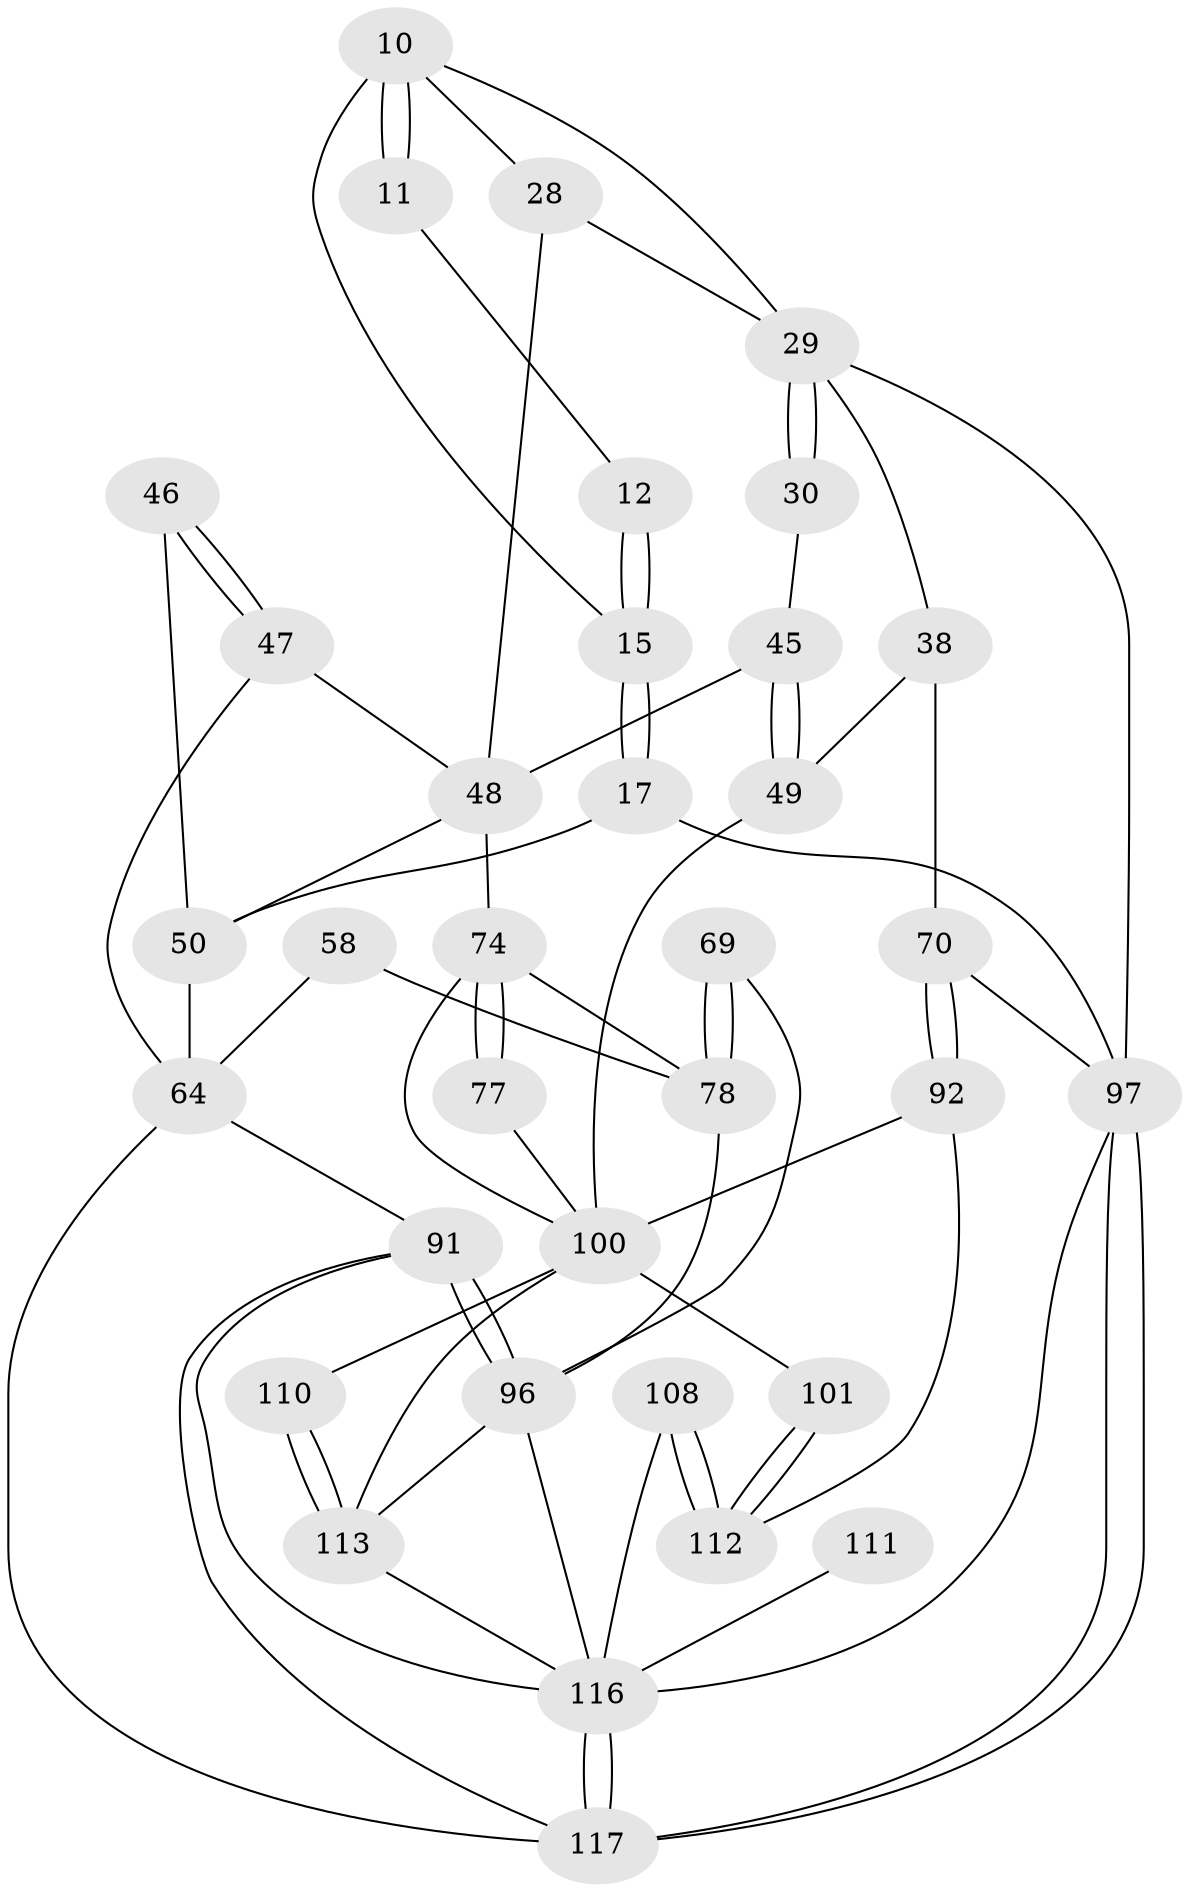 // original degree distribution, {3: 0.017094017094017096, 6: 0.21367521367521367, 5: 0.5299145299145299, 4: 0.23931623931623933}
// Generated by graph-tools (version 1.1) at 2025/06/03/04/25 22:06:49]
// undirected, 35 vertices, 74 edges
graph export_dot {
graph [start="1"]
  node [color=gray90,style=filled];
  10 [pos="+0.7030094287687116+0.11742964774482469",super="+9"];
  11 [pos="+0.7207251445740914+0.11205789523879413"];
  12 [pos="+0.7853150868517346+0.12395333710260775"];
  15 [pos="+0.8443240191404909+0.194531509876271",super="+7+8"];
  17 [pos="+0.8446597308265228+0.19767777229435013",super="+16+14"];
  28 [pos="+0.504365330100701+0.23555296890341296",super="+26"];
  29 [pos="+0+0.2512216303653109",super="+25"];
  30 [pos="+0.3170552688490363+0.03138303883024412"];
  38 [pos="+0+0.3714203138104959"];
  45 [pos="+0.31788002371710666+0.3445859943221169",super="+33"];
  46 [pos="+0.7708370546268702+0.44461046481555205",super="+43"];
  47 [pos="+0.7196523245326173+0.4647882589291693"];
  48 [pos="+0.6362882742182622+0.42203186892277234",super="+41+42+44+40"];
  49 [pos="+0.1662444099401646+0.4537197888038545",super="+39"];
  50 [pos="+0.8560803083604713+0.4883475369222142",super="+36+37+19"];
  58 [pos="+0.7132756840565864+0.5741365683527568"];
  64 [pos="+0.8474689548897958+0.6496920127539628",super="+63+62"];
  69 [pos="+0.7618148788990613+0.6756203300884128"];
  70 [pos="+0+1",super="+66"];
  74 [pos="+0.3986790000710359+0.6405173490905044",super="+55+52+61"];
  77 [pos="+0.5187300903355674+0.6696829043761416"];
  78 [pos="+0.6535651725837741+0.7344540725828231",super="+60+59"];
  91 [pos="+0.9157541557510815+0.7933841326169144",super="+87"];
  92 [pos="+0.16530236413580682+0.7838641242365756",super="+73+65"];
  96 [pos="+0.8599627670504814+0.7744366009473884",super="+90+88"];
  97 [pos="+1+1",super="+2+71"];
  100 [pos="+0.4921322898743358+0.8148257897046982",super="+83+76"];
  101 [pos="+0.4151639711289361+0.8499336337294161",super="+93"];
  108 [pos="+0.25457585985443765+1"];
  110 [pos="+0.5747306845617036+1",super="+102"];
  111 [pos="+0.8934058299991863+0.8775357414383563"];
  112 [pos="+0.2872169222850989+1",super="+94+95"];
  113 [pos="+0.5759820686836518+1",super="+105+106+81"];
  116 [pos="+0.7508515030261811+1",super="+114+115+107"];
  117 [pos="+0.7570137679496557+1",super="+85+84"];
  10 -- 11 [weight=2];
  10 -- 11;
  10 -- 29;
  10 -- 15;
  10 -- 28;
  11 -- 12;
  12 -- 15 [weight=2];
  12 -- 15;
  15 -- 17 [weight=2];
  15 -- 17;
  17 -- 50 [weight=3];
  17 -- 97 [weight=2];
  28 -- 48 [weight=4];
  28 -- 29;
  29 -- 30 [weight=2];
  29 -- 30;
  29 -- 38;
  29 -- 97 [weight=2];
  30 -- 45;
  38 -- 70;
  38 -- 49;
  45 -- 49 [weight=2];
  45 -- 49;
  45 -- 48 [weight=2];
  46 -- 47;
  46 -- 47;
  46 -- 50 [weight=3];
  47 -- 48;
  47 -- 64;
  48 -- 74 [weight=2];
  48 -- 50;
  49 -- 100;
  50 -- 64 [weight=2];
  58 -- 78;
  58 -- 64 [weight=2];
  64 -- 91;
  64 -- 117;
  69 -- 78 [weight=2];
  69 -- 78;
  69 -- 96;
  70 -- 92 [weight=2];
  70 -- 92;
  70 -- 97;
  74 -- 77 [weight=2];
  74 -- 77;
  74 -- 78;
  74 -- 100 [weight=2];
  77 -- 100;
  78 -- 96;
  91 -- 96 [weight=3];
  91 -- 96;
  91 -- 117;
  91 -- 116;
  92 -- 112;
  92 -- 100 [weight=2];
  96 -- 113;
  96 -- 116 [weight=2];
  97 -- 117 [weight=2];
  97 -- 117;
  97 -- 116;
  100 -- 101 [weight=2];
  100 -- 110;
  100 -- 113;
  101 -- 112 [weight=2];
  101 -- 112;
  108 -- 112 [weight=2];
  108 -- 112;
  108 -- 116;
  110 -- 113 [weight=3];
  110 -- 113;
  111 -- 116 [weight=3];
  113 -- 116 [weight=2];
  116 -- 117;
  116 -- 117;
}
